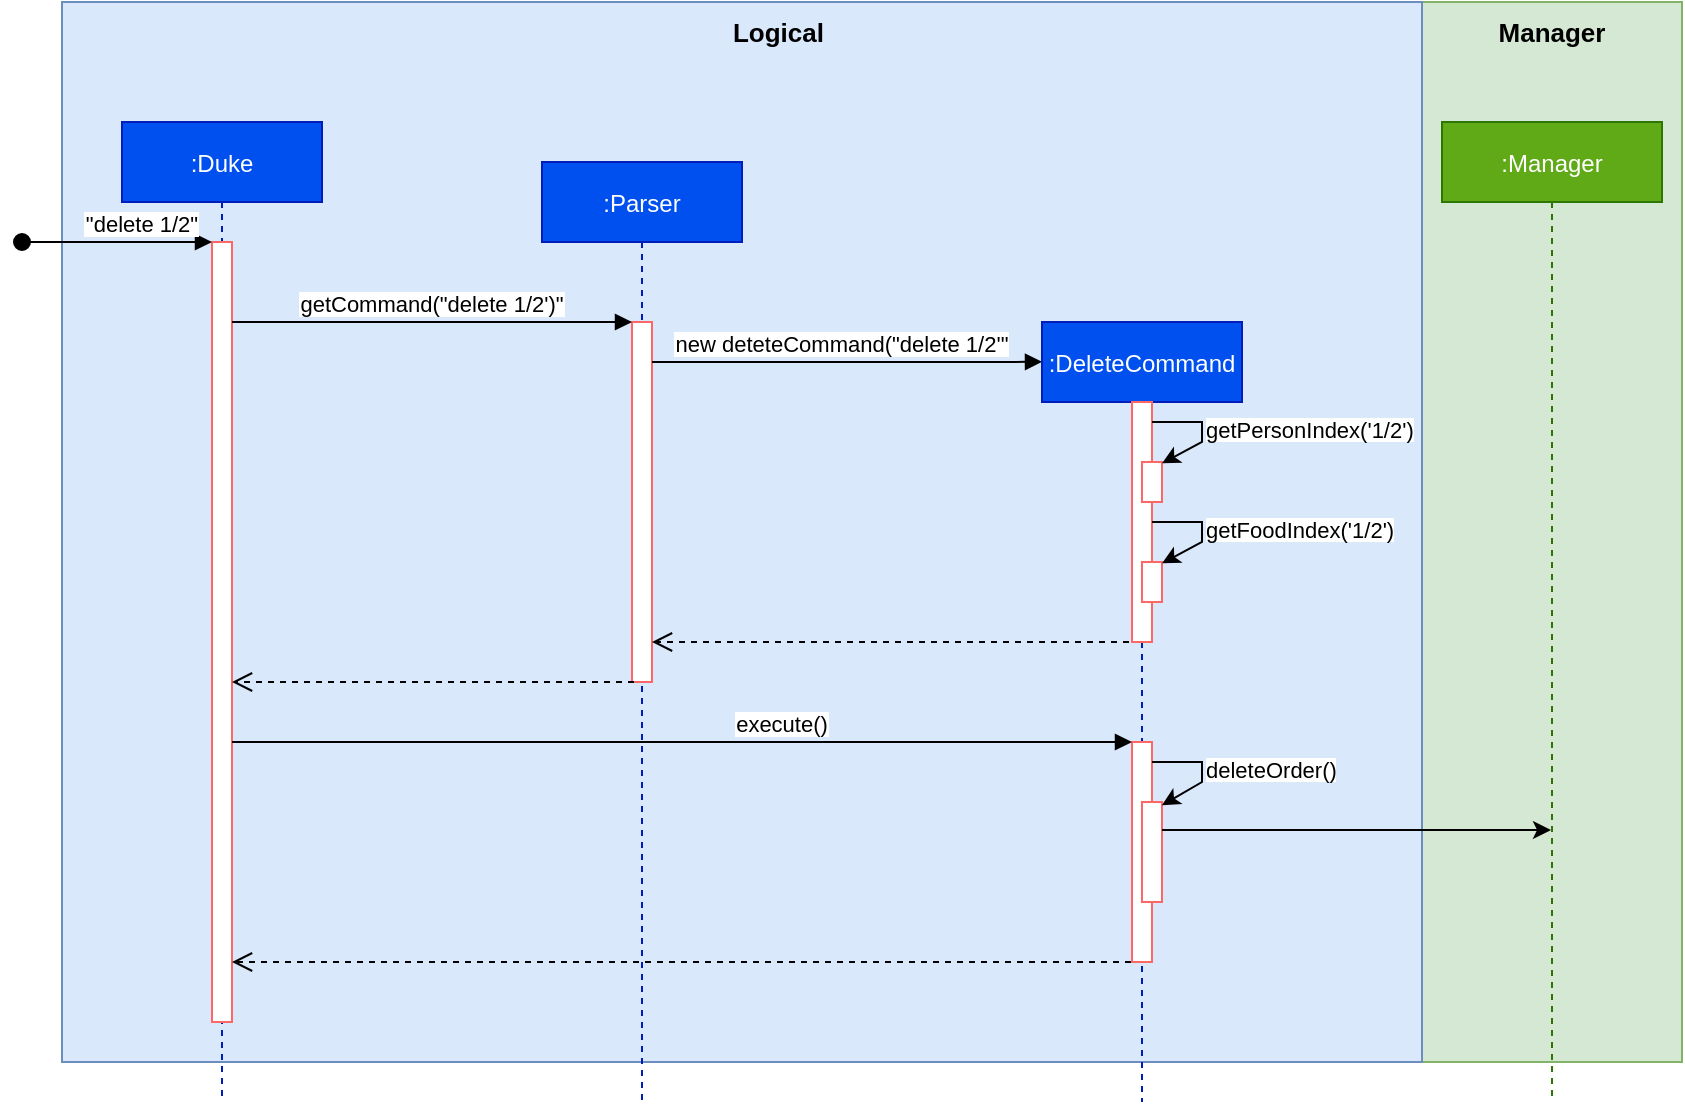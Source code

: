 <mxfile version="15.5.7" type="github">
  <diagram id="kgpKYQtTHZ0yAKxKKP6v" name="Page-1">
    <mxGraphModel dx="2066" dy="1105" grid="1" gridSize="10" guides="1" tooltips="1" connect="1" arrows="1" fold="1" page="1" pageScale="1" pageWidth="850" pageHeight="1100" math="0" shadow="0">
      <root>
        <mxCell id="0" />
        <mxCell id="1" parent="0" />
        <mxCell id="_LpkglqAjoNnowStzA4d-25" value="" style="rounded=0;whiteSpace=wrap;html=1;fillColor=#d5e8d4;strokeColor=#82b366;" vertex="1" parent="1">
          <mxGeometry x="710" y="10" width="130" height="530" as="geometry" />
        </mxCell>
        <mxCell id="_LpkglqAjoNnowStzA4d-24" value="" style="rounded=0;whiteSpace=wrap;html=1;fillColor=#dae8fc;strokeColor=#6c8ebf;" vertex="1" parent="1">
          <mxGeometry x="30" y="10" width="680" height="530" as="geometry" />
        </mxCell>
        <mxCell id="3nuBFxr9cyL0pnOWT2aG-1" value=":Duke" style="shape=umlLifeline;perimeter=lifelinePerimeter;container=1;collapsible=0;recursiveResize=0;rounded=0;shadow=0;strokeWidth=1;fillColor=#0050ef;strokeColor=#001DBC;fontColor=#ffffff;" parent="1" vertex="1">
          <mxGeometry x="60" y="70" width="100" height="490" as="geometry" />
        </mxCell>
        <mxCell id="3nuBFxr9cyL0pnOWT2aG-2" value="" style="points=[];perimeter=orthogonalPerimeter;rounded=0;shadow=0;strokeWidth=1;strokeColor=#FF6666;" parent="3nuBFxr9cyL0pnOWT2aG-1" vertex="1">
          <mxGeometry x="45" y="60" width="10" height="390" as="geometry" />
        </mxCell>
        <mxCell id="3nuBFxr9cyL0pnOWT2aG-3" value="&quot;delete 1/2&quot;" style="verticalAlign=bottom;startArrow=oval;endArrow=block;startSize=8;shadow=0;strokeWidth=1;" parent="3nuBFxr9cyL0pnOWT2aG-1" target="3nuBFxr9cyL0pnOWT2aG-2" edge="1">
          <mxGeometry x="0.263" relative="1" as="geometry">
            <mxPoint x="-50" y="60" as="sourcePoint" />
            <Array as="points">
              <mxPoint x="-10" y="60" />
            </Array>
            <mxPoint as="offset" />
          </mxGeometry>
        </mxCell>
        <mxCell id="3nuBFxr9cyL0pnOWT2aG-5" value=":Parser" style="shape=umlLifeline;perimeter=lifelinePerimeter;container=1;collapsible=0;recursiveResize=0;rounded=0;shadow=0;strokeWidth=1;fillColor=#0050ef;strokeColor=#001DBC;fontColor=#ffffff;" parent="1" vertex="1">
          <mxGeometry x="270" y="90" width="100" height="470" as="geometry" />
        </mxCell>
        <mxCell id="3nuBFxr9cyL0pnOWT2aG-6" value="" style="points=[];perimeter=orthogonalPerimeter;rounded=0;shadow=0;strokeWidth=1;strokeColor=#FF6666;" parent="3nuBFxr9cyL0pnOWT2aG-5" vertex="1">
          <mxGeometry x="45" y="80" width="10" height="180" as="geometry" />
        </mxCell>
        <mxCell id="3nuBFxr9cyL0pnOWT2aG-7" value="" style="verticalAlign=bottom;endArrow=open;dashed=1;endSize=8;exitX=0.1;exitY=1;shadow=0;strokeWidth=1;exitDx=0;exitDy=0;exitPerimeter=0;" parent="1" source="3nuBFxr9cyL0pnOWT2aG-6" target="3nuBFxr9cyL0pnOWT2aG-2" edge="1">
          <mxGeometry relative="1" as="geometry">
            <mxPoint x="245" y="236" as="targetPoint" />
            <Array as="points">
              <mxPoint x="240" y="350" />
            </Array>
          </mxGeometry>
        </mxCell>
        <mxCell id="3nuBFxr9cyL0pnOWT2aG-8" value="getCommand(&quot;delete 1/2&#39;)&quot;" style="verticalAlign=bottom;endArrow=block;entryX=0;entryY=0;shadow=0;strokeWidth=1;" parent="1" source="3nuBFxr9cyL0pnOWT2aG-2" target="3nuBFxr9cyL0pnOWT2aG-6" edge="1">
          <mxGeometry relative="1" as="geometry">
            <mxPoint x="245" y="160" as="sourcePoint" />
          </mxGeometry>
        </mxCell>
        <mxCell id="3nuBFxr9cyL0pnOWT2aG-9" value="new deteteCommand(&quot;delete 1/2&#39;&quot;" style="verticalAlign=bottom;endArrow=block;shadow=0;strokeWidth=1;entryX=0;entryY=0.051;entryDx=0;entryDy=0;entryPerimeter=0;" parent="1" source="3nuBFxr9cyL0pnOWT2aG-6" target="_LpkglqAjoNnowStzA4d-1" edge="1">
          <mxGeometry x="-0.026" relative="1" as="geometry">
            <mxPoint x="210" y="200" as="sourcePoint" />
            <mxPoint x="230" y="210" as="targetPoint" />
            <Array as="points">
              <mxPoint x="410" y="190" />
              <mxPoint x="500" y="190" />
            </Array>
            <mxPoint as="offset" />
          </mxGeometry>
        </mxCell>
        <mxCell id="3nuBFxr9cyL0pnOWT2aG-10" value="" style="verticalAlign=bottom;endArrow=open;dashed=1;endSize=8;shadow=0;strokeWidth=1;exitX=0.45;exitY=1;exitDx=0;exitDy=0;exitPerimeter=0;" parent="1" source="_LpkglqAjoNnowStzA4d-2" target="3nuBFxr9cyL0pnOWT2aG-6" edge="1">
          <mxGeometry relative="1" as="geometry">
            <mxPoint x="210" y="257" as="targetPoint" />
            <mxPoint x="230" y="286" as="sourcePoint" />
          </mxGeometry>
        </mxCell>
        <mxCell id="_LpkglqAjoNnowStzA4d-1" value=":DeleteCommand" style="shape=umlLifeline;perimeter=lifelinePerimeter;container=1;collapsible=0;recursiveResize=0;rounded=0;shadow=0;strokeWidth=1;fillColor=#0050ef;strokeColor=#001DBC;fontColor=#ffffff;" vertex="1" parent="1">
          <mxGeometry x="520" y="170" width="100" height="390" as="geometry" />
        </mxCell>
        <mxCell id="_LpkglqAjoNnowStzA4d-2" value="" style="points=[];perimeter=orthogonalPerimeter;rounded=0;shadow=0;strokeWidth=1;strokeColor=#FF6666;" vertex="1" parent="_LpkglqAjoNnowStzA4d-1">
          <mxGeometry x="45" y="40" width="10" height="120" as="geometry" />
        </mxCell>
        <mxCell id="_LpkglqAjoNnowStzA4d-3" value="" style="points=[];perimeter=orthogonalPerimeter;rounded=0;shadow=0;strokeWidth=1;strokeColor=#FF6666;" vertex="1" parent="_LpkglqAjoNnowStzA4d-1">
          <mxGeometry x="50" y="70" width="10" height="20" as="geometry" />
        </mxCell>
        <mxCell id="_LpkglqAjoNnowStzA4d-6" value="" style="endArrow=classic;html=1;rounded=0;entryX=1;entryY=0.033;entryDx=0;entryDy=0;entryPerimeter=0;" edge="1" parent="_LpkglqAjoNnowStzA4d-1" target="_LpkglqAjoNnowStzA4d-3">
          <mxGeometry width="50" height="50" relative="1" as="geometry">
            <mxPoint x="55" y="50" as="sourcePoint" />
            <mxPoint x="70" y="70" as="targetPoint" />
            <Array as="points">
              <mxPoint x="80" y="50" />
              <mxPoint x="80" y="60" />
            </Array>
          </mxGeometry>
        </mxCell>
        <mxCell id="_LpkglqAjoNnowStzA4d-11" value="" style="points=[];perimeter=orthogonalPerimeter;rounded=0;shadow=0;strokeWidth=1;strokeColor=#FF6666;" vertex="1" parent="_LpkglqAjoNnowStzA4d-1">
          <mxGeometry x="45" y="210" width="10" height="110" as="geometry" />
        </mxCell>
        <mxCell id="_LpkglqAjoNnowStzA4d-7" value="&lt;span style=&quot;color: rgb(0 , 0 , 0) ; font-family: &amp;#34;helvetica&amp;#34; ; font-size: 11px ; font-style: normal ; font-weight: 400 ; letter-spacing: normal ; text-align: center ; text-indent: 0px ; text-transform: none ; word-spacing: 0px ; background-color: rgb(255 , 255 , 255) ; display: inline ; float: none&quot;&gt;getPersonIndex(&#39;1/2&#39;)&lt;/span&gt;" style="text;whiteSpace=wrap;html=1;" vertex="1" parent="1">
          <mxGeometry x="600" y="210" width="180" height="30" as="geometry" />
        </mxCell>
        <mxCell id="_LpkglqAjoNnowStzA4d-8" value="" style="points=[];perimeter=orthogonalPerimeter;rounded=0;shadow=0;strokeWidth=1;strokeColor=#FF6666;" vertex="1" parent="1">
          <mxGeometry x="570" y="290" width="10" height="20" as="geometry" />
        </mxCell>
        <mxCell id="_LpkglqAjoNnowStzA4d-9" value="" style="endArrow=classic;html=1;rounded=0;entryX=1;entryY=0.033;entryDx=0;entryDy=0;entryPerimeter=0;" edge="1" parent="1" target="_LpkglqAjoNnowStzA4d-8">
          <mxGeometry width="50" height="50" relative="1" as="geometry">
            <mxPoint x="575" y="270" as="sourcePoint" />
            <mxPoint x="40" y="120" as="targetPoint" />
            <Array as="points">
              <mxPoint x="600" y="270" />
              <mxPoint x="600" y="280" />
            </Array>
          </mxGeometry>
        </mxCell>
        <mxCell id="_LpkglqAjoNnowStzA4d-10" value="&lt;span style=&quot;color: rgb(0 , 0 , 0) ; font-family: &amp;#34;helvetica&amp;#34; ; font-size: 11px ; font-style: normal ; font-weight: 400 ; letter-spacing: normal ; text-align: center ; text-indent: 0px ; text-transform: none ; word-spacing: 0px ; background-color: rgb(255 , 255 , 255) ; display: inline ; float: none&quot;&gt;getFoodIndex(&#39;1/2&#39;)&lt;/span&gt;" style="text;whiteSpace=wrap;html=1;" vertex="1" parent="1">
          <mxGeometry x="600" y="260" width="180" height="30" as="geometry" />
        </mxCell>
        <mxCell id="_LpkglqAjoNnowStzA4d-12" value="execute()" style="verticalAlign=bottom;endArrow=block;shadow=0;strokeWidth=1;entryX=0;entryY=0;entryDx=0;entryDy=0;entryPerimeter=0;" edge="1" parent="1" source="3nuBFxr9cyL0pnOWT2aG-2" target="_LpkglqAjoNnowStzA4d-11">
          <mxGeometry x="0.222" relative="1" as="geometry">
            <mxPoint x="120" y="380" as="sourcePoint" />
            <mxPoint x="560" y="380" as="targetPoint" />
            <Array as="points">
              <mxPoint x="220" y="380" />
            </Array>
            <mxPoint as="offset" />
          </mxGeometry>
        </mxCell>
        <mxCell id="_LpkglqAjoNnowStzA4d-13" value="" style="points=[];perimeter=orthogonalPerimeter;rounded=0;shadow=0;strokeWidth=1;strokeColor=#FF6666;" vertex="1" parent="1">
          <mxGeometry x="570" y="410" width="10" height="50" as="geometry" />
        </mxCell>
        <mxCell id="_LpkglqAjoNnowStzA4d-14" value="" style="endArrow=classic;html=1;rounded=0;entryX=1;entryY=0.033;entryDx=0;entryDy=0;entryPerimeter=0;" edge="1" parent="1" target="_LpkglqAjoNnowStzA4d-13">
          <mxGeometry width="50" height="50" relative="1" as="geometry">
            <mxPoint x="575" y="390" as="sourcePoint" />
            <mxPoint x="40" y="240" as="targetPoint" />
            <Array as="points">
              <mxPoint x="600" y="390" />
              <mxPoint x="600" y="400" />
            </Array>
          </mxGeometry>
        </mxCell>
        <mxCell id="_LpkglqAjoNnowStzA4d-15" value="&lt;span style=&quot;color: rgb(0 , 0 , 0) ; font-family: &amp;#34;helvetica&amp;#34; ; font-size: 11px ; font-style: normal ; font-weight: 400 ; letter-spacing: normal ; text-align: center ; text-indent: 0px ; text-transform: none ; word-spacing: 0px ; background-color: rgb(255 , 255 , 255) ; display: inline ; float: none&quot;&gt;deleteOrder()&lt;/span&gt;" style="text;whiteSpace=wrap;html=1;" vertex="1" parent="1">
          <mxGeometry x="600" y="380" width="180" height="30" as="geometry" />
        </mxCell>
        <mxCell id="_LpkglqAjoNnowStzA4d-18" value="" style="endArrow=classic;html=1;rounded=0;" edge="1" parent="1" target="_LpkglqAjoNnowStzA4d-21">
          <mxGeometry width="50" height="50" relative="1" as="geometry">
            <mxPoint x="580" y="424" as="sourcePoint" />
            <mxPoint x="730" y="424" as="targetPoint" />
            <Array as="points">
              <mxPoint x="610" y="424" />
              <mxPoint x="630" y="424" />
            </Array>
          </mxGeometry>
        </mxCell>
        <mxCell id="_LpkglqAjoNnowStzA4d-20" value="" style="verticalAlign=bottom;endArrow=open;dashed=1;endSize=8;shadow=0;strokeWidth=1;exitX=0.45;exitY=1;exitDx=0;exitDy=0;exitPerimeter=0;" edge="1" parent="1">
          <mxGeometry relative="1" as="geometry">
            <mxPoint x="115" y="490" as="targetPoint" />
            <mxPoint x="564.5" y="490" as="sourcePoint" />
          </mxGeometry>
        </mxCell>
        <mxCell id="_LpkglqAjoNnowStzA4d-21" value=":Manager" style="shape=umlLifeline;perimeter=lifelinePerimeter;container=1;collapsible=0;recursiveResize=0;rounded=0;shadow=0;strokeWidth=1;fillColor=#60a917;strokeColor=#2D7600;fontColor=#ffffff;" vertex="1" parent="1">
          <mxGeometry x="720" y="70" width="110" height="490" as="geometry" />
        </mxCell>
        <mxCell id="_LpkglqAjoNnowStzA4d-26" value="&lt;b&gt;&lt;font style=&quot;font-size: 13px&quot;&gt;Logical&amp;nbsp;&lt;/font&gt;&lt;/b&gt;" style="text;html=1;strokeColor=none;fillColor=none;align=center;verticalAlign=middle;whiteSpace=wrap;rounded=0;" vertex="1" parent="1">
          <mxGeometry x="360" y="10" width="60" height="30" as="geometry" />
        </mxCell>
        <mxCell id="_LpkglqAjoNnowStzA4d-27" value="&lt;b&gt;&lt;font style=&quot;font-size: 13px&quot;&gt;Manager&lt;/font&gt;&lt;/b&gt;" style="text;html=1;strokeColor=none;fillColor=none;align=center;verticalAlign=middle;whiteSpace=wrap;rounded=0;" vertex="1" parent="1">
          <mxGeometry x="745" y="10" width="60" height="30" as="geometry" />
        </mxCell>
      </root>
    </mxGraphModel>
  </diagram>
</mxfile>

